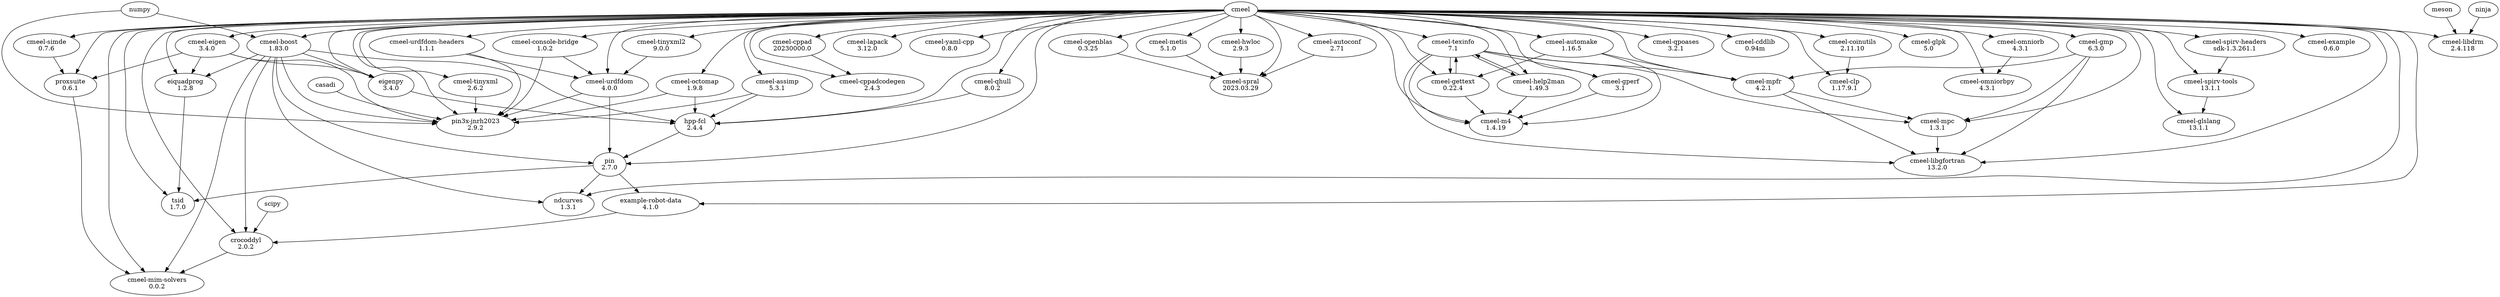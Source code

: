 digraph {
	"cmeel-example" [label="cmeel-example
0.6.0" URL="https://github.com/cmake-wheel/cmeel-example"]
	cmeel -> "cmeel-example"
	"cmeel-boost" [label="cmeel-boost
1.83.0" URL="https://github.com/cmake-wheel/cmeel-boost"]
	cmeel -> "cmeel-boost"
	numpy -> "cmeel-boost"
	"cmeel-eigen" [label="cmeel-eigen
3.4.0" URL="https://github.com/cmake-wheel/cmeel-eigen"]
	cmeel -> "cmeel-eigen"
	eigenpy [label="eigenpy
3.4.0" URL="https://github.com/cmake-wheel/eigenpy"]
	cmeel -> eigenpy
	"cmeel-boost" -> eigenpy
	"cmeel-eigen" -> eigenpy
	"hpp-fcl" [label="hpp-fcl
2.4.4" URL="https://github.com/cmake-wheel/hpp-fcl"]
	cmeel -> "hpp-fcl"
	"cmeel-assimp" -> "hpp-fcl"
	"cmeel-boost" -> "hpp-fcl"
	"cmeel-octomap" -> "hpp-fcl"
	"cmeel-qhull" -> "hpp-fcl"
	eigenpy -> "hpp-fcl"
	"cmeel-assimp" [label="cmeel-assimp
5.3.1" URL="https://github.com/cmake-wheel/cmeel-assimp"]
	cmeel -> "cmeel-assimp"
	"cmeel-octomap" [label="cmeel-octomap
1.9.8" URL="https://github.com/cmake-wheel/cmeel-octomap"]
	cmeel -> "cmeel-octomap"
	"cmeel-urdfdom-headers" [label="cmeel-urdfdom-headers
1.1.1" URL="https://github.com/cmake-wheel/cmeel-urdfdom-headers"]
	cmeel -> "cmeel-urdfdom-headers"
	"cmeel-urdfdom" [label="cmeel-urdfdom
4.0.0" URL="https://github.com/cmake-wheel/cmeel-urdfdom"]
	cmeel -> "cmeel-urdfdom"
	"cmeel-console-bridge" -> "cmeel-urdfdom"
	"cmeel-tinyxml2" -> "cmeel-urdfdom"
	"cmeel-urdfdom-headers" -> "cmeel-urdfdom"
	"cmeel-console-bridge" [label="cmeel-console-bridge
1.0.2" URL="https://github.com/cmake-wheel/cmeel-console-bridge"]
	cmeel -> "cmeel-console-bridge"
	"cmeel-tinyxml" [label="cmeel-tinyxml
2.6.2" URL="https://github.com/cmake-wheel/cmeel-tinyxml"]
	cmeel -> "cmeel-tinyxml"
	pin [label="pin
2.7.0" URL="https://github.com/cmake-wheel/pinocchio"]
	cmeel -> pin
	"cmeel-boost" -> pin
	"cmeel-urdfdom" -> pin
	"hpp-fcl" -> pin
	"example-robot-data" [label="example-robot-data
4.1.0" URL="https://github.com/cmake-wheel/example-robot-data"]
	cmeel -> "example-robot-data"
	pin -> "example-robot-data"
	tsid [label="tsid
1.7.0" URL="https://github.com/cmake-wheel/tsid"]
	cmeel -> tsid
	eiquadprog -> tsid
	pin -> tsid
	crocoddyl [label="crocoddyl
2.0.2" URL="https://github.com/cmake-wheel/crocoddyl"]
	cmeel -> crocoddyl
	"cmeel-boost" -> crocoddyl
	"example-robot-data" -> crocoddyl
	scipy -> crocoddyl
	eiquadprog [label="eiquadprog
1.2.8" URL="https://github.com/cmake-wheel/eiquadprog"]
	cmeel -> eiquadprog
	"cmeel-boost" -> eiquadprog
	"cmeel-eigen" -> eiquadprog
	ndcurves [label="ndcurves
1.3.1" URL="https://github.com/cmake-wheel/ndcurves"]
	cmeel -> ndcurves
	"cmeel-boost" -> ndcurves
	pin -> ndcurves
	"cmeel-cppad" [label="cmeel-cppad
20230000.0" URL="https://github.com/cmake-wheel/cmeel-cppad"]
	cmeel -> "cmeel-cppad"
	"cmeel-cppadcodegen" [label="cmeel-cppadcodegen
2.4.3" URL="https://github.com/cmake-wheel/cmeel-cppadcodegen"]
	cmeel -> "cmeel-cppadcodegen"
	"cmeel-cppad" -> "cmeel-cppadcodegen"
	"cmeel-simde" [label="cmeel-simde
0.7.6" URL="https://github.com/cmake-wheel/cmeel-simde"]
	cmeel -> "cmeel-simde"
	"cmeel-lapack" [label="cmeel-lapack
3.12.0" URL="https://github.com/cmake-wheel/cmeel-lapack"]
	cmeel -> "cmeel-lapack"
	"cmeel-qhull" [label="cmeel-qhull
8.0.2" URL="https://github.com/cmake-wheel/cmeel-qhull"]
	cmeel -> "cmeel-qhull"
	"cmeel-yaml-cpp" [label="cmeel-yaml-cpp
0.8.0" URL="https://github.com/cmake-wheel/cmeel-yaml-cpp"]
	cmeel -> "cmeel-yaml-cpp"
	"cmeel-openblas" [label="cmeel-openblas
0.3.25" URL="https://github.com/cmake-wheel/cmeel-openblas"]
	cmeel -> "cmeel-openblas"
	"cmeel-tinyxml2" [label="cmeel-tinyxml2
9.0.0" URL="https://github.com/cmake-wheel/cmeel-tinyxml2"]
	cmeel -> "cmeel-tinyxml2"
	"cmeel-gmp" [label="cmeel-gmp
6.3.0" URL="https://github.com/cmake-wheel/cmeel-gmp"]
	cmeel -> "cmeel-gmp"
	"cmeel-texinfo" [label="cmeel-texinfo
7.1" URL="https://github.com/cmake-wheel/cmeel-texinfo"]
	cmeel -> "cmeel-texinfo"
	"cmeel-gettext" -> "cmeel-texinfo"
	"cmeel-help2man" -> "cmeel-texinfo"
	"cmeel-gperf" [label="cmeel-gperf
3.1" URL="https://github.com/cmake-wheel/cmeel-gperf"]
	cmeel -> "cmeel-gperf"
	"cmeel-texinfo" -> "cmeel-gperf"
	"cmeel-gettext" [label="cmeel-gettext
0.22.4" URL="https://github.com/cmake-wheel/cmeel-gettext"]
	cmeel -> "cmeel-gettext"
	"cmeel-automake" -> "cmeel-gettext"
	"cmeel-texinfo" -> "cmeel-gettext"
	"cmeel-mpfr" [label="cmeel-mpfr
4.2.1" URL="https://github.com/cmake-wheel/cmeel-mpfr"]
	cmeel -> "cmeel-mpfr"
	"cmeel-automake" -> "cmeel-mpfr"
	"cmeel-gmp" -> "cmeel-mpfr"
	"cmeel-texinfo" -> "cmeel-mpfr"
	"cmeel-mpc" [label="cmeel-mpc
1.3.1" URL="https://github.com/cmake-wheel/cmeel-mpc"]
	cmeel -> "cmeel-mpc"
	"cmeel-gmp" -> "cmeel-mpc"
	"cmeel-mpfr" -> "cmeel-mpc"
	"cmeel-texinfo" -> "cmeel-mpc"
	"cmeel-metis" [label="cmeel-metis
5.1.0" URL="https://github.com/cmake-wheel/cmeel-metis"]
	cmeel -> "cmeel-metis"
	"cmeel-hwloc" [label="cmeel-hwloc
2.9.3" URL="https://github.com/cmake-wheel/cmeel-hwloc"]
	cmeel -> "cmeel-hwloc"
	"cmeel-spral" [label="cmeel-spral
2023.03.29" URL="https://github.com/cmake-wheel/cmeel-spral"]
	cmeel -> "cmeel-spral"
	"cmeel-autoconf" -> "cmeel-spral"
	"cmeel-hwloc" -> "cmeel-spral"
	"cmeel-metis" -> "cmeel-spral"
	"cmeel-openblas" -> "cmeel-spral"
	"pin3x-jnrh2023" [label="pin3x-jnrh2023
2.9.2" URL="https://github.com/cmake-wheel/pin3x-jnrh"]
	casadi -> "pin3x-jnrh2023"
	cmeel -> "pin3x-jnrh2023"
	"cmeel-assimp" -> "pin3x-jnrh2023"
	"cmeel-boost" -> "pin3x-jnrh2023"
	"cmeel-console-bridge" -> "pin3x-jnrh2023"
	"cmeel-eigen" -> "pin3x-jnrh2023"
	"cmeel-octomap" -> "pin3x-jnrh2023"
	"cmeel-tinyxml" -> "pin3x-jnrh2023"
	"cmeel-urdfdom" -> "pin3x-jnrh2023"
	"cmeel-urdfdom-headers" -> "pin3x-jnrh2023"
	numpy -> "pin3x-jnrh2023"
	"cmeel-help2man" [label="cmeel-help2man
1.49.3" URL="https://github.com/cmake-wheel/cmeel-help2man"]
	cmeel -> "cmeel-help2man"
	"cmeel-texinfo" -> "cmeel-help2man"
	"cmeel-m4" [label="cmeel-m4
1.4.19" URL="https://github.com/cmake-wheel/cmeel-m4"]
	cmeel -> "cmeel-m4"
	"cmeel-automake" -> "cmeel-m4"
	"cmeel-gettext" -> "cmeel-m4"
	"cmeel-gperf" -> "cmeel-m4"
	"cmeel-help2man" -> "cmeel-m4"
	"cmeel-texinfo" -> "cmeel-m4"
	"cmeel-autoconf" [label="cmeel-autoconf
2.71" URL="https://github.com/cmake-wheel/cmeel-autoconf"]
	cmeel -> "cmeel-autoconf"
	"cmeel-automake" [label="cmeel-automake
1.16.5" URL="https://github.com/cmake-wheel/cmeel-automake"]
	cmeel -> "cmeel-automake"
	"cmeel-libgfortran" [label="cmeel-libgfortran
13.2.0" URL="https://github.com/cmake-wheel/cmeel-libgfortran"]
	cmeel -> "cmeel-libgfortran"
	"cmeel-gmp" -> "cmeel-libgfortran"
	"cmeel-mpc" -> "cmeel-libgfortran"
	"cmeel-mpfr" -> "cmeel-libgfortran"
	"cmeel-texinfo" -> "cmeel-libgfortran"
	"cmeel-qpoases" [label="cmeel-qpoases
3.2.1" URL="https://github.com/cmake-wheel/cmeel-qpoases"]
	cmeel -> "cmeel-qpoases"
	"cmeel-cddlib" [label="cmeel-cddlib
0.94m" URL="https://github.com/cmake-wheel/cmeel-cddlib"]
	cmeel -> "cmeel-cddlib"
	"cmeel-coinutils" [label="cmeel-coinutils
2.11.10" URL="https://github.com/cmake-wheel/cmeel-coinutils"]
	cmeel -> "cmeel-coinutils"
	"cmeel-clp" [label="cmeel-clp
1.17.9.1" URL="https://github.com/cmake-wheel/cmeel-clp"]
	cmeel -> "cmeel-clp"
	"cmeel-coinutils" -> "cmeel-clp"
	"cmeel-glpk" [label="cmeel-glpk
5.0" URL="https://github.com/cmake-wheel/cmeel-glpk"]
	cmeel -> "cmeel-glpk"
	"cmeel-omniorb" [label="cmeel-omniorb
4.3.1" URL="https://github.com/cmake-wheel/cmeel-omniorb"]
	cmeel -> "cmeel-omniorb"
	"cmeel-omniorbpy" [label="cmeel-omniorbpy
4.3.1" URL="https://github.com/cmake-wheel/cmeel-omniorbpy"]
	cmeel -> "cmeel-omniorbpy"
	"cmeel-omniorb" -> "cmeel-omniorbpy"
	"cmeel-libdrm" [label="cmeel-libdrm
2.4.118" URL="https://github.com/cmake-wheel/cmeel-libdrm"]
	cmeel -> "cmeel-libdrm"
	meson -> "cmeel-libdrm"
	ninja -> "cmeel-libdrm"
	"cmeel-spirv-headers" [label="cmeel-spirv-headers
sdk-1.3.261.1" URL="https://github.com/cmake-wheel/cmeel-spirv-headers"]
	cmeel -> "cmeel-spirv-headers"
	"cmeel-mim-solvers" [label="cmeel-mim-solvers
0.0.2" URL="https://github.com/cmake-wheel/mim_solvers"]
	cmeel -> "cmeel-mim-solvers"
	"cmeel-boost" -> "cmeel-mim-solvers"
	crocoddyl -> "cmeel-mim-solvers"
	proxsuite -> "cmeel-mim-solvers"
	"cmeel-spirv-tools" [label="cmeel-spirv-tools
13.1.1" URL="https://github.com/cmake-wheel/cmeel-spirv-tools"]
	cmeel -> "cmeel-spirv-tools"
	"cmeel-spirv-headers" -> "cmeel-spirv-tools"
	"cmeel-glslang" [label="cmeel-glslang
13.1.1" URL="https://github.com/cmake-wheel/cmeel-glslang"]
	cmeel -> "cmeel-glslang"
	"cmeel-spirv-tools" -> "cmeel-glslang"
	proxsuite [label="proxsuite
0.6.1" URL="https://github.com/Simple-Robotics/proxsuite"]
	cmeel -> proxsuite
	"cmeel-eigen" -> proxsuite
	"cmeel-simde" -> proxsuite
}
